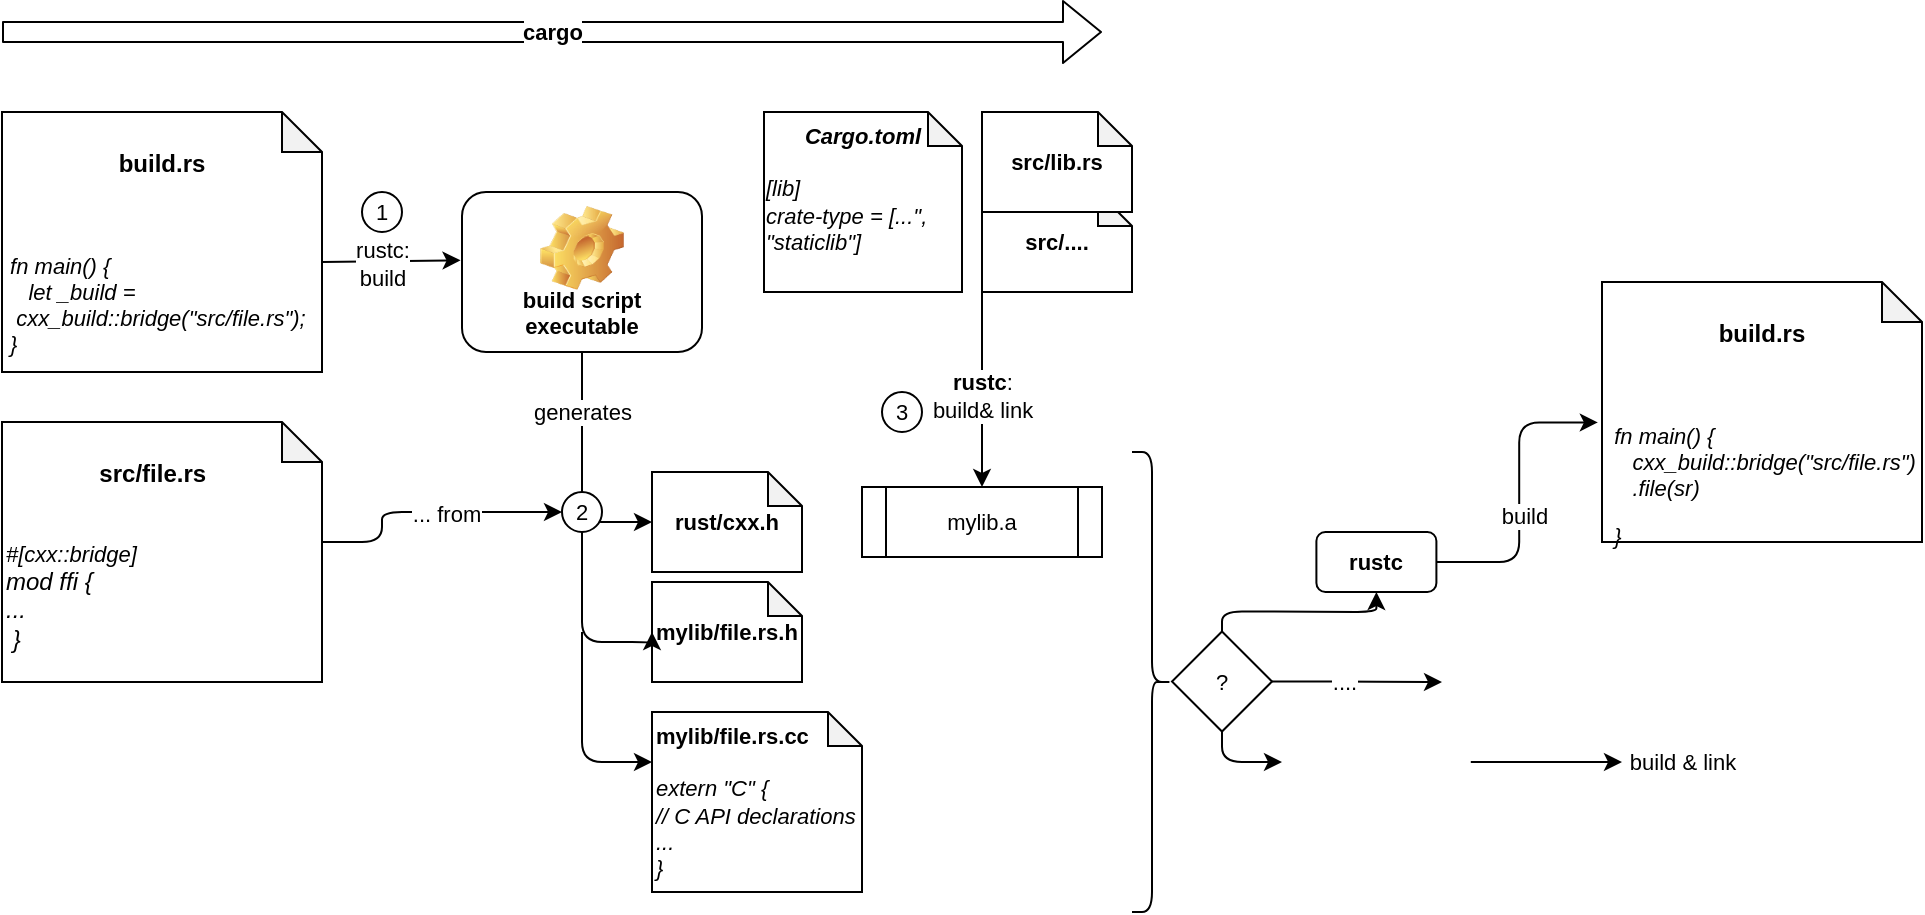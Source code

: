 <mxfile>
    <diagram id="s47VW47fDHnRmVfll6Nn" name="Page-1">
        <mxGraphModel dx="2140" dy="1003" grid="1" gridSize="10" guides="1" tooltips="1" connect="1" arrows="1" fold="1" page="1" pageScale="1" pageWidth="850" pageHeight="1100" math="0" shadow="0">
            <root>
                <mxCell id="0"/>
                <mxCell id="1" parent="0"/>
                <mxCell id="30" value="src/...." style="shape=note;whiteSpace=wrap;html=1;backgroundOutline=1;darkOpacity=0.05;fontSize=11;fontStyle=1;size=17;" parent="1" vertex="1">
                    <mxGeometry x="550" y="240" width="75" height="50" as="geometry"/>
                </mxCell>
                <mxCell id="7" style="edgeStyle=none;html=1;exitX=0;exitY=0;exitDx=160;exitDy=75;exitPerimeter=0;fontSize=11;entryX=-0.006;entryY=0.427;entryDx=0;entryDy=0;entryPerimeter=0;" parent="1" source="4" target="6" edge="1">
                    <mxGeometry relative="1" as="geometry">
                        <mxPoint x="300" y="275.143" as="targetPoint"/>
                    </mxGeometry>
                </mxCell>
                <mxCell id="28" value="rustc:&lt;br&gt;build" style="edgeLabel;html=1;align=center;verticalAlign=middle;resizable=0;points=[];fontSize=11;" parent="7" vertex="1" connectable="0">
                    <mxGeometry x="-0.272" y="-1" relative="1" as="geometry">
                        <mxPoint x="5" as="offset"/>
                    </mxGeometry>
                </mxCell>
                <mxCell id="4" value="&lt;p&gt;&lt;b&gt;build.rs&lt;br&gt;&lt;/b&gt;&lt;/p&gt;&lt;br&gt;&lt;p style=&quot;text-align: left; font-size: 11px;&quot;&gt;&lt;i style=&quot;&quot;&gt;&lt;font style=&quot;font-size: 11px;&quot;&gt;&amp;nbsp;fn main() {&lt;br&gt;&lt;/font&gt;&lt;/i&gt;&lt;i&gt;&lt;font style=&quot;font-size: 11px;&quot;&gt;&amp;nbsp; &amp;nbsp; let _build =&amp;nbsp; &amp;nbsp; &amp;nbsp;&amp;nbsp;&lt;/font&gt;&lt;/i&gt;&lt;i style=&quot;background-color: initial; font-family: Helvetica; white-space: normal;&quot;&gt;cxx_build::bridge(&quot;src/file.rs&quot;);&lt;br&gt;&lt;/i&gt;&lt;i style=&quot;&quot;&gt;&lt;font style=&quot;font-size: 11px;&quot;&gt;&amp;nbsp;}&lt;/font&gt;&lt;/i&gt;&lt;/p&gt;" style="shape=note;html=1;backgroundOutline=1;darkOpacity=0.05;size=20;verticalAlign=top;whiteSpace=wrap;" parent="1" vertex="1">
                    <mxGeometry x="60" y="200" width="160" height="130" as="geometry"/>
                </mxCell>
                <mxCell id="11" style="edgeStyle=orthogonalEdgeStyle;html=1;exitX=0.5;exitY=1;exitDx=0;exitDy=0;fontSize=11;entryX=0;entryY=0.5;entryDx=0;entryDy=0;entryPerimeter=0;" parent="1" source="6" target="12" edge="1">
                    <mxGeometry relative="1" as="geometry">
                        <mxPoint x="349.952" y="400.0" as="targetPoint"/>
                    </mxGeometry>
                </mxCell>
                <mxCell id="15" value="generates" style="edgeLabel;html=1;align=center;verticalAlign=middle;resizable=0;points=[];fontSize=11;" parent="11" vertex="1" connectable="0">
                    <mxGeometry x="-0.452" y="1" relative="1" as="geometry">
                        <mxPoint x="-1" y="-3" as="offset"/>
                    </mxGeometry>
                </mxCell>
                <mxCell id="6" value="build script executable" style="label;whiteSpace=wrap;html=1;align=center;verticalAlign=bottom;spacingLeft=0;spacingBottom=4;imageAlign=center;imageVerticalAlign=top;image=img/clipart/Gear_128x128.png;fontSize=11;" parent="1" vertex="1">
                    <mxGeometry x="290" y="240" width="120" height="80" as="geometry"/>
                </mxCell>
                <mxCell id="12" value="rust/cxx.h" style="shape=note;whiteSpace=wrap;html=1;backgroundOutline=1;darkOpacity=0.05;fontSize=11;fontStyle=1;size=17;" parent="1" vertex="1">
                    <mxGeometry x="385" y="380" width="75" height="50" as="geometry"/>
                </mxCell>
                <mxCell id="18" value="mylib/file.rs.h" style="shape=note;whiteSpace=wrap;html=1;backgroundOutline=1;darkOpacity=0.05;fontSize=11;fontStyle=1;size=17;" parent="1" vertex="1">
                    <mxGeometry x="385" y="435" width="75" height="50" as="geometry"/>
                </mxCell>
                <mxCell id="19" value="mylib/file.rs.cc&lt;br&gt;&lt;br&gt;&lt;span style=&quot;font-weight: 400;&quot;&gt;&lt;i&gt;extern &quot;C&quot; {&lt;br&gt;// C API declarations&lt;br&gt;...&lt;br&gt;}&lt;/i&gt;&lt;/span&gt;" style="shape=note;whiteSpace=wrap;html=1;backgroundOutline=1;darkOpacity=0.05;fontSize=11;fontStyle=1;size=17;align=left;" parent="1" vertex="1">
                    <mxGeometry x="385" y="500" width="105" height="90" as="geometry"/>
                </mxCell>
                <mxCell id="22" value="" style="endArrow=classic;html=1;fontSize=11;entryX=0;entryY=0.5;entryDx=0;entryDy=0;entryPerimeter=0;edgeStyle=orthogonalEdgeStyle;startArrow=none;" parent="1" source="26" target="18" edge="1">
                    <mxGeometry width="50" height="50" relative="1" as="geometry">
                        <mxPoint x="350" y="400" as="sourcePoint"/>
                        <mxPoint x="590" y="270" as="targetPoint"/>
                        <Array as="points">
                            <mxPoint x="350" y="465"/>
                        </Array>
                    </mxGeometry>
                </mxCell>
                <mxCell id="23" value="" style="endArrow=classic;html=1;fontSize=11;entryX=0;entryY=0.5;entryDx=0;entryDy=0;entryPerimeter=0;edgeStyle=orthogonalEdgeStyle;" parent="1" edge="1">
                    <mxGeometry width="50" height="50" relative="1" as="geometry">
                        <mxPoint x="350" y="460.0" as="sourcePoint"/>
                        <mxPoint x="385" y="525" as="targetPoint"/>
                        <Array as="points">
                            <mxPoint x="350" y="525"/>
                        </Array>
                    </mxGeometry>
                </mxCell>
                <mxCell id="24" value="&lt;b&gt;cargo&lt;/b&gt;" style="shape=flexArrow;endArrow=classic;html=1;fontSize=11;" parent="1" edge="1">
                    <mxGeometry width="50" height="50" relative="1" as="geometry">
                        <mxPoint x="60" y="160" as="sourcePoint"/>
                        <mxPoint x="610" y="160" as="targetPoint"/>
                    </mxGeometry>
                </mxCell>
                <mxCell id="25" value="1" style="ellipse;whiteSpace=wrap;html=1;aspect=fixed;fontSize=11;" parent="1" vertex="1">
                    <mxGeometry x="240" y="240" width="20" height="20" as="geometry"/>
                </mxCell>
                <mxCell id="34" style="edgeStyle=orthogonalEdgeStyle;html=1;exitX=0;exitY=1;exitDx=0;exitDy=0;exitPerimeter=0;fontSize=11;" parent="1" source="30" target="36" edge="1">
                    <mxGeometry relative="1" as="geometry">
                        <mxPoint x="550" y="410" as="targetPoint"/>
                    </mxGeometry>
                </mxCell>
                <mxCell id="35" value="&lt;b&gt;rustc&lt;/b&gt;: &lt;br&gt;build&amp;amp; link" style="edgeLabel;html=1;align=center;verticalAlign=middle;resizable=0;points=[];fontSize=11;" parent="34" vertex="1" connectable="0">
                    <mxGeometry x="-0.157" y="-1" relative="1" as="geometry">
                        <mxPoint x="1" y="11" as="offset"/>
                    </mxGeometry>
                </mxCell>
                <mxCell id="29" value="src/lib.rs" style="shape=note;whiteSpace=wrap;html=1;backgroundOutline=1;darkOpacity=0.05;fontSize=11;fontStyle=1;size=17;" parent="1" vertex="1">
                    <mxGeometry x="550" y="200" width="75" height="50" as="geometry"/>
                </mxCell>
                <mxCell id="33" style="edgeStyle=orthogonalEdgeStyle;html=1;exitX=0;exitY=0;exitDx=160;exitDy=75;exitPerimeter=0;fontSize=11;entryX=0;entryY=0.5;entryDx=0;entryDy=0;" parent="1" target="26" edge="1">
                    <mxGeometry relative="1" as="geometry">
                        <mxPoint x="320" y="380" as="targetPoint"/>
                        <mxPoint x="220" y="415" as="sourcePoint"/>
                        <Array as="points">
                            <mxPoint x="250" y="415"/>
                            <mxPoint x="250" y="400"/>
                        </Array>
                    </mxGeometry>
                </mxCell>
                <mxCell id="56" value="... from" style="edgeLabel;html=1;align=center;verticalAlign=middle;resizable=0;points=[];" parent="33" vertex="1" connectable="0">
                    <mxGeometry x="0.13" y="-1" relative="1" as="geometry">
                        <mxPoint as="offset"/>
                    </mxGeometry>
                </mxCell>
                <mxCell id="36" value="mylib.a" style="shape=process;whiteSpace=wrap;html=1;backgroundOutline=1;fontSize=11;" parent="1" vertex="1">
                    <mxGeometry x="490" y="387.5" width="120" height="35" as="geometry"/>
                </mxCell>
                <mxCell id="37" value="&lt;i&gt;&lt;br&gt;Cargo.toml&lt;br&gt;&lt;span style=&quot;background-color: initial;&quot;&gt;&lt;br&gt;&lt;div style=&quot;text-align: left;&quot;&gt;&lt;span style=&quot;background-color: initial; font-weight: normal;&quot;&gt;[lib]&lt;/span&gt;&lt;/div&gt;&lt;/span&gt;&lt;/i&gt;&lt;div style=&quot;text-align: left;&quot;&gt;&lt;span style=&quot;font-weight: normal;&quot;&gt;&lt;i&gt;crate-type = [...&quot;, &quot;staticlib&quot;]&lt;/i&gt;&lt;/span&gt;&lt;/div&gt;&lt;span style=&quot;color: rgba(0, 0, 0, 0); font-family: monospace; font-size: 0px; font-weight: 400; text-align: start;&quot;&gt;%3CmxGraphModel%3E%3Croot%3E%3CmxCell%20id%3D%220%22%2F%3E%3CmxCell%20id%3D%221%22%20parent%3D%220%22%2F%3E%3CmxCell%20id%3D%222%22%20value%3D%22src%2Flib.rs%22%20style%3D%22shape%3Dnote%3BwhiteSpace%3Dwrap%3Bhtml%3D1%3BbackgroundOutline%3D1%3BdarkOpacity%3D0.05%3BfontSize%3D11%3BfontStyle%3D1%3Bsize%3D17%3B%22%20vertex%3D%221%22%20parent%3D%221%22%3E%3CmxGeometry%20x%3D%22480%22%20y%3D%22190%22%20width%3D%2275%22%20height%3D%2250%22%20as%3D%22geometry%22%2F%3E%3C%2FmxCell%3E%3C%2Froot%3E%3C%2FmxGraphModel%3E&lt;/span&gt;&lt;span style=&quot;color: rgba(0, 0, 0, 0); font-family: monospace; font-size: 0px; font-weight: 400; text-align: start;&quot;&gt;%3CmxGraphModel%3E%3Croot%3E%3CmxCell%20id%3D%220%22%2F%3E%3CmxCell%20id%3D%221%22%20parent%3D%220%22%2F%3E%3CmxCell%20id%3D%222%22%20value%3D%22src%2Flib.rs%22%20style%3D%22shape%3Dnote%3BwhiteSpace%3Dwrap%3Bhtml%3D1%3BbackgroundOutline%3D1%3BdarkOpacity%3D0.05%3BfontSize%3D11%3BfontStyle%3D1%3Bsize%3D17%3B%22%20vertex%3D%221%22%20parent%3D%221%22%3E%3CmxGeometry%20x%3D%22480%22%20y%3D%22190%22%20width%3D%2275%22%20height%3D%2250%22%20as%3D%22geometry%22%2F%3E%3C%2FmxCell%3E%3C%2Froot%3E%3C%2FmxGraphModel%3E&lt;/span&gt;&lt;span style=&quot;text-align: start; font-weight: 400; font-size: 0px; font-family: monospace; color: rgba(0, 0, 0, 0);&quot;&gt;%3CmxGraphModel%3E%3Croot%3E%3CmxCell%20id%3D%220%22%2F%3E%3CmxCell%20id%3D%221%22%20parent%3D%220%22%2F%3E%3CmxCell%20id%3D%222%22%20value%3D%22src%2Flib.rs%22%20style%3D%22shape%3Dnote%3BwhiteSpace%3Dwrap%3Bhtml%3D1%3BbackgroundOutline%3D1%3BdarkOpacity%3D0.05%3BfontSize%3D11%3BfontStyle%3D1%3Bsize%3D17%3B%22%20vertex%3D%221%22%20parent%3D%221%22%3E%3CmxGeometry%20x%3D%22480%22%20y%3D%22190%22%20width%3D%2275%22%20height%3D%2250%22%20as%3D%22geometry%22%2F%3E%3C%2FmxCell%3E%3C%2Froot%3E%3C%2FmxGraphModel%3E&lt;br&gt;&lt;br&gt;&lt;/span&gt;" style="shape=note;whiteSpace=wrap;html=1;backgroundOutline=1;darkOpacity=0.05;fontSize=11;fontStyle=1;size=17;" parent="1" vertex="1">
                    <mxGeometry x="441" y="200" width="99" height="90" as="geometry"/>
                </mxCell>
                <mxCell id="38" value="3" style="ellipse;whiteSpace=wrap;html=1;aspect=fixed;fontSize=11;" parent="1" vertex="1">
                    <mxGeometry x="500" y="340" width="20" height="20" as="geometry"/>
                </mxCell>
                <mxCell id="39" value="" style="shape=curlyBracket;whiteSpace=wrap;html=1;rounded=1;flipH=1;labelPosition=right;verticalLabelPosition=middle;align=left;verticalAlign=middle;fontSize=11;" parent="1" vertex="1">
                    <mxGeometry x="625" y="370" width="20" height="230" as="geometry"/>
                </mxCell>
                <mxCell id="41" style="edgeStyle=orthogonalEdgeStyle;html=1;exitX=0.5;exitY=1;exitDx=0;exitDy=0;fontSize=11;entryX=0;entryY=0.5;entryDx=0;entryDy=0;" parent="1" source="40" target="42" edge="1">
                    <mxGeometry relative="1" as="geometry">
                        <mxPoint x="800" y="560" as="targetPoint"/>
                    </mxGeometry>
                </mxCell>
                <mxCell id="47" style="edgeStyle=orthogonalEdgeStyle;html=1;exitX=1;exitY=0.5;exitDx=0;exitDy=0;fontSize=11;" parent="1" source="40" edge="1">
                    <mxGeometry relative="1" as="geometry">
                        <mxPoint x="780" y="485" as="targetPoint"/>
                    </mxGeometry>
                </mxCell>
                <mxCell id="48" value="...." style="edgeLabel;html=1;align=center;verticalAlign=middle;resizable=0;points=[];fontSize=11;" parent="47" vertex="1" connectable="0">
                    <mxGeometry x="-0.16" relative="1" as="geometry">
                        <mxPoint as="offset"/>
                    </mxGeometry>
                </mxCell>
                <mxCell id="50" style="edgeStyle=orthogonalEdgeStyle;html=1;exitX=0.5;exitY=0;exitDx=0;exitDy=0;fontSize=11;" parent="1" source="40" target="51" edge="1">
                    <mxGeometry relative="1" as="geometry">
                        <mxPoint x="690" y="380" as="targetPoint"/>
                    </mxGeometry>
                </mxCell>
                <mxCell id="40" value="?" style="rhombus;whiteSpace=wrap;html=1;fontSize=11;" parent="1" vertex="1">
                    <mxGeometry x="645" y="459.75" width="50" height="50" as="geometry"/>
                </mxCell>
                <mxCell id="45" style="edgeStyle=orthogonalEdgeStyle;html=1;exitX=1;exitY=0.5;exitDx=0;exitDy=0;fontSize=11;" parent="1" source="42" edge="1">
                    <mxGeometry relative="1" as="geometry">
                        <mxPoint x="870" y="525" as="targetPoint"/>
                    </mxGeometry>
                </mxCell>
                <mxCell id="46" value="build &amp;amp; link" style="edgeLabel;html=1;align=center;verticalAlign=middle;resizable=0;points=[];fontSize=11;" parent="45" vertex="1" connectable="0">
                    <mxGeometry x="-0.313" relative="1" as="geometry">
                        <mxPoint x="79" as="offset"/>
                    </mxGeometry>
                </mxCell>
                <mxCell id="42" value="" style="shape=image;verticalLabelPosition=bottom;labelBackgroundColor=default;verticalAlign=top;aspect=fixed;imageAspect=0;image=https://cdn.jsdelivr.net/gh/TOMsworkspace/TOMsworkspace.github.io/2021/05/24/CMAKE%E5%85%A5%E9%97%A8/CMake-Logo.png;" parent="1" vertex="1">
                    <mxGeometry x="700" y="509.75" width="94.4" height="30.5" as="geometry"/>
                </mxCell>
                <mxCell id="49" value="&lt;p&gt;&lt;b&gt;build.rs&lt;br&gt;&lt;/b&gt;&lt;/p&gt;&lt;br&gt;&lt;p style=&quot;text-align: left; font-size: 11px;&quot;&gt;&lt;i style=&quot;&quot;&gt;&lt;font style=&quot;font-size: 11px;&quot;&gt;&amp;nbsp;fn main() {&lt;br&gt;&lt;/font&gt;&lt;/i&gt;&lt;i&gt;&lt;font style=&quot;font-size: 11px;&quot;&gt;&amp;nbsp; &amp;nbsp; &lt;/font&gt;&lt;/i&gt;&lt;i style=&quot;background-color: initial; font-family: Helvetica; white-space: normal;&quot;&gt;cxx_build::bridge(&quot;src/file.rs&quot;)&lt;br&gt;&amp;nbsp; &amp;nbsp; .file(sr)&lt;/i&gt;&lt;/p&gt;&lt;p style=&quot;text-align: left; font-size: 11px;&quot;&gt;&lt;i style=&quot;&quot;&gt;&lt;font style=&quot;font-size: 11px;&quot;&gt;&amp;nbsp;}&lt;/font&gt;&lt;/i&gt;&lt;/p&gt;" style="shape=note;html=1;backgroundOutline=1;darkOpacity=0.05;size=20;verticalAlign=top;whiteSpace=wrap;" parent="1" vertex="1">
                    <mxGeometry x="860" y="285" width="160" height="130" as="geometry"/>
                </mxCell>
                <mxCell id="52" style="edgeStyle=orthogonalEdgeStyle;html=1;exitX=1;exitY=0.5;exitDx=0;exitDy=0;entryX=-0.013;entryY=0.54;entryDx=0;entryDy=0;entryPerimeter=0;fontSize=11;" parent="1" source="51" target="49" edge="1">
                    <mxGeometry relative="1" as="geometry"/>
                </mxCell>
                <mxCell id="53" value="build" style="edgeLabel;html=1;align=center;verticalAlign=middle;resizable=0;points=[];fontSize=11;" parent="52" vertex="1" connectable="0">
                    <mxGeometry x="-0.137" y="-2" relative="1" as="geometry">
                        <mxPoint as="offset"/>
                    </mxGeometry>
                </mxCell>
                <mxCell id="51" value="&lt;b&gt;rustc&lt;/b&gt;" style="rounded=1;whiteSpace=wrap;html=1;fontSize=11;" parent="1" vertex="1">
                    <mxGeometry x="717.2" y="410" width="60" height="30" as="geometry"/>
                </mxCell>
                <mxCell id="55" value="&lt;p style=&quot;&quot;&gt;&lt;b&gt;&amp;nbsp; &amp;nbsp; &amp;nbsp; &amp;nbsp; &amp;nbsp; &amp;nbsp; &amp;nbsp; src/file.rs&lt;br&gt;&lt;/b&gt;&lt;/p&gt;&lt;div style=&quot;&quot;&gt;&lt;br&gt;&lt;/div&gt;&lt;i style=&quot;background-color: initial; border-color: var(--border-color); font-size: 11px;&quot;&gt;&lt;div style=&quot;&quot;&gt;&lt;i style=&quot;background-color: initial; border-color: var(--border-color);&quot;&gt;#[cxx::bridge]&lt;/i&gt;&lt;/div&gt;&lt;/i&gt;&lt;i style=&quot;background-color: initial; border-color: var(--border-color);&quot;&gt;&lt;div style=&quot;&quot;&gt;&lt;i style=&quot;background-color: initial; border-color: var(--border-color);&quot;&gt;mod ffi {&lt;/i&gt;&lt;/div&gt;&lt;/i&gt;&lt;blockquote style=&quot;margin: 0 0 0 40px; border: none; padding: 0px;&quot;&gt;&lt;/blockquote&gt;&lt;i style=&quot;background-color: initial; border-color: var(--border-color);&quot;&gt;&lt;div style=&quot;&quot;&gt;...&lt;/div&gt;&lt;/i&gt;&lt;div style=&quot;border-color: var(--border-color);&quot;&gt;&lt;i style=&quot;border-color: var(--border-color); background-color: initial;&quot;&gt;&lt;div style=&quot;&quot;&gt;&lt;i style=&quot;background-color: initial; border-color: var(--border-color);&quot;&gt;&amp;nbsp;}&lt;/i&gt;&lt;/div&gt;&lt;/i&gt;&lt;/div&gt;&lt;p style=&quot;font-size: 11px;&quot;&gt;&lt;i style=&quot;border-color: var(--border-color); background-color: initial;&quot;&gt;&lt;/i&gt;&lt;i style=&quot;border-color: var(--border-color); background-color: initial;&quot;&gt;&lt;/i&gt;&lt;/p&gt;" style="shape=note;html=1;backgroundOutline=1;darkOpacity=0.05;size=20;verticalAlign=top;whiteSpace=wrap;align=left;" parent="1" vertex="1">
                    <mxGeometry x="60" y="355" width="160" height="130" as="geometry"/>
                </mxCell>
                <mxCell id="58" value="" style="endArrow=none;html=1;fontSize=11;entryX=0;entryY=0.5;entryDx=0;entryDy=0;entryPerimeter=0;edgeStyle=orthogonalEdgeStyle;" parent="1" target="26" edge="1">
                    <mxGeometry width="50" height="50" relative="1" as="geometry">
                        <mxPoint x="350" y="400" as="sourcePoint"/>
                        <mxPoint x="385" y="460" as="targetPoint"/>
                        <Array as="points"/>
                    </mxGeometry>
                </mxCell>
                <mxCell id="26" value="2" style="ellipse;whiteSpace=wrap;html=1;aspect=fixed;fontSize=11;" parent="1" vertex="1">
                    <mxGeometry x="340" y="390" width="20" height="20" as="geometry"/>
                </mxCell>
            </root>
        </mxGraphModel>
    </diagram>
</mxfile>